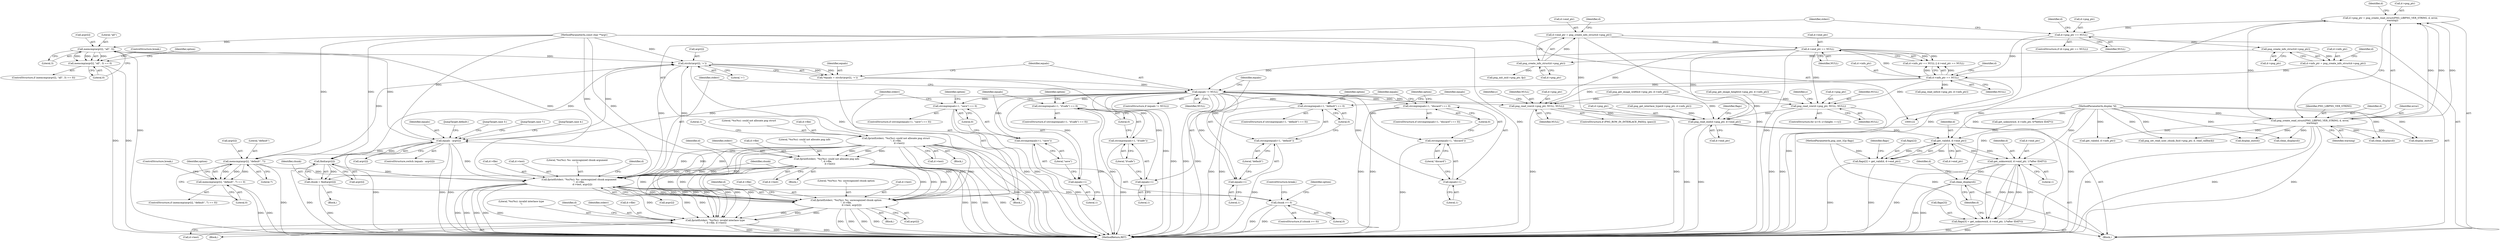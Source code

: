 digraph "0_Android_9d4853418ab2f754c2b63e091c29c5529b8b86ca_32@API" {
"1000395" [label="(Call,memcmp(argv[i], \"all\", 3))"];
"1000321" [label="(Call,equals - argv[i])"];
"1000251" [label="(Call,equals != NULL)"];
"1000243" [label="(Call,*equals = strchr(argv[i], '='))"];
"1000245" [label="(Call,strchr(argv[i], '='))"];
"1000395" [label="(Call,memcmp(argv[i], \"all\", 3))"];
"1000125" [label="(MethodParameterIn,const char **argv)"];
"1000330" [label="(Call,find(argv[i]))"];
"1000372" [label="(Call,memcmp(argv[i], \"default\", 7))"];
"1000439" [label="(Call,fprintf(stderr, \"%s(%s): %s: unrecognized chunk argument\n\", d->file,\n         d->test, argv[i]))"];
"1000165" [label="(Call,fprintf(stderr, \"%s(%s): could not allocate png struct\n\", d->file,\n         d->test))"];
"1000205" [label="(Call,fprintf(stderr, \"%s(%s): could not allocate png info\n\", d->file,\n         d->test))"];
"1000306" [label="(Call,fprintf(stderr, \"%s(%s): %s: unrecognized chunk option\n\", d->file,\n               d->test, argv[i]))"];
"1000199" [label="(Call,d->end_ptr == NULL)"];
"1000184" [label="(Call,d->end_ptr = png_create_info_struct(d->png_ptr))"];
"1000188" [label="(Call,png_create_info_struct(d->png_ptr))"];
"1000180" [label="(Call,png_create_info_struct(d->png_ptr))"];
"1000159" [label="(Call,d->png_ptr == NULL)"];
"1000149" [label="(Call,d->png_ptr = png_create_read_struct(PNG_LIBPNG_VER_STRING, d, error,\n      warning))"];
"1000153" [label="(Call,png_create_read_struct(PNG_LIBPNG_VER_STRING, d, error,\n      warning))"];
"1000127" [label="(MethodParameterIn,display *d)"];
"1000194" [label="(Call,d->info_ptr == NULL)"];
"1000176" [label="(Call,d->info_ptr = png_create_info_struct(d->png_ptr))"];
"1000258" [label="(Call,strcmp(equals+1, \"default\") == 0)"];
"1000259" [label="(Call,strcmp(equals+1, \"default\"))"];
"1000260" [label="(Call,equals+1)"];
"1000270" [label="(Call,strcmp(equals+1, \"discard\") == 0)"];
"1000271" [label="(Call,strcmp(equals+1, \"discard\"))"];
"1000272" [label="(Call,equals+1)"];
"1000282" [label="(Call,strcmp(equals+1, \"if-safe\") == 0)"];
"1000283" [label="(Call,strcmp(equals+1, \"if-safe\"))"];
"1000284" [label="(Call,equals+1)"];
"1000294" [label="(Call,strcmp(equals+1, \"save\") == 0)"];
"1000295" [label="(Call,strcmp(equals+1, \"save\"))"];
"1000296" [label="(Call,equals+1)"];
"1000328" [label="(Call,chunk = find(argv[i]))"];
"1000335" [label="(Call,chunk >= 0)"];
"1000480" [label="(Call,fprintf(stderr, \"%s(%s): invalid interlace type\n\", d->file, d->test))"];
"1000371" [label="(Call,memcmp(argv[i], \"default\", 7) == 0)"];
"1000394" [label="(Call,memcmp(argv[i], \"all\", 3) == 0)"];
"1000565" [label="(Call,png_read_row(d->png_ptr, NULL, NULL))"];
"1000589" [label="(Call,png_read_end(d->png_ptr, d->end_ptr))"];
"1000630" [label="(Call,get_valid(d, d->end_ptr))"];
"1000626" [label="(Call,flags[2] = get_valid(d, d->end_ptr))"];
"1000639" [label="(Call,get_unknown(d, d->end_ptr, 1/*after IDAT*/))"];
"1000635" [label="(Call,flags[3] = get_unknown(d, d->end_ptr, 1/*after IDAT*/))"];
"1000645" [label="(Call,clean_display(d))"];
"1000583" [label="(Call,png_read_row(d->png_ptr, NULL, NULL))"];
"1000326" [label="(Block,)"];
"1000486" [label="(Call,d->test)"];
"1000243" [label="(Call,*equals = strchr(argv[i], '='))"];
"1000445" [label="(Call,d->test)"];
"1000315" [label="(Call,argv[i])"];
"1000258" [label="(Call,strcmp(equals+1, \"default\") == 0)"];
"1000646" [label="(Identifier,d)"];
"1000186" [label="(Identifier,d)"];
"1000257" [label="(ControlStructure,if (strcmp(equals+1, \"default\") == 0))"];
"1000273" [label="(Identifier,equals)"];
"1000270" [label="(Call,strcmp(equals+1, \"discard\") == 0)"];
"1000373" [label="(Call,argv[i])"];
"1000156" [label="(Identifier,error)"];
"1000468" [label="(Block,)"];
"1000636" [label="(Call,flags[3])"];
"1000271" [label="(Call,strcmp(equals+1, \"discard\"))"];
"1000290" [label="(Identifier,option)"];
"1000609" [label="(Call,get_unknown(d, d->info_ptr, 0/*before IDAT*/))"];
"1000441" [label="(Literal,\"%s(%s): %s: unrecognized chunk argument\n\")"];
"1000211" [label="(Call,d->test)"];
"1000178" [label="(Identifier,d)"];
"1000461" [label="(Call,png_get_interlace_type(d->png_ptr, d->info_ptr))"];
"1000635" [label="(Call,flags[3] = get_unknown(d, d->end_ptr, 1/*after IDAT*/))"];
"1000275" [label="(Literal,\"discard\")"];
"1000587" [label="(Identifier,NULL)"];
"1000241" [label="(Block,)"];
"1000195" [label="(Call,d->info_ptr)"];
"1000154" [label="(Identifier,PNG_LIBPNG_VER_STRING)"];
"1000306" [label="(Call,fprintf(stderr, \"%s(%s): %s: unrecognized chunk option\n\", d->file,\n               d->test, argv[i]))"];
"1000176" [label="(Call,d->info_ptr = png_create_info_struct(d->png_ptr))"];
"1000639" [label="(Call,get_unknown(d, d->end_ptr, 1/*after IDAT*/))"];
"1000395" [label="(Call,memcmp(argv[i], \"all\", 3))"];
"1000328" [label="(Call,chunk = find(argv[i]))"];
"1000126" [label="(MethodParameterIn,png_uint_32p flags)"];
"1000637" [label="(Identifier,flags)"];
"1000287" [label="(Literal,\"if-safe\")"];
"1000321" [label="(Call,equals - argv[i])"];
"1000319" [label="(Identifier,d)"];
"1000649" [label="(Identifier,d)"];
"1000401" [label="(Literal,0)"];
"1000593" [label="(Call,d->end_ptr)"];
"1000334" [label="(ControlStructure,if (chunk >= 0))"];
"1000335" [label="(Call,chunk >= 0)"];
"1000177" [label="(Call,d->info_ptr)"];
"1000252" [label="(Identifier,equals)"];
"1000331" [label="(Call,argv[i])"];
"1000371" [label="(Call,memcmp(argv[i], \"default\", 7) == 0)"];
"1000167" [label="(Literal,\"%s(%s): could not allocate png struct\n\")"];
"1000215" [label="(Identifier,d)"];
"1000297" [label="(Identifier,equals)"];
"1000483" [label="(Call,d->file)"];
"1000205" [label="(Call,fprintf(stderr, \"%s(%s): could not allocate png info\n\", d->file,\n         d->test))"];
"1000206" [label="(Identifier,stderr)"];
"1000171" [label="(Call,d->test)"];
"1000323" [label="(Call,argv[i])"];
"1000189" [label="(Call,d->png_ptr)"];
"1000251" [label="(Call,equals != NULL)"];
"1000453" [label="(Call,png_read_info(d->png_ptr, d->info_ptr))"];
"1000161" [label="(Identifier,d)"];
"1000626" [label="(Call,flags[2] = get_valid(d, d->end_ptr))"];
"1000164" [label="(Block,)"];
"1000309" [label="(Call,d->file)"];
"1000160" [label="(Call,d->png_ptr)"];
"1000308" [label="(Literal,\"%s(%s): %s: unrecognized chunk option\n\")"];
"1000631" [label="(Identifier,d)"];
"1000200" [label="(Call,d->end_ptr)"];
"1000264" [label="(Literal,0)"];
"1000245" [label="(Call,strchr(argv[i], '='))"];
"1000452" [label="(Identifier,d)"];
"1000341" [label="(Identifier,option)"];
"1000489" [label="(Call,clean_display(d))"];
"1000588" [label="(Identifier,NULL)"];
"1000168" [label="(Call,d->file)"];
"1000451" [label="(Call,display_exit(d))"];
"1000149" [label="(Call,d->png_ptr = png_create_read_struct(PNG_LIBPNG_VER_STRING, d, error,\n      warning))"];
"1000400" [label="(Literal,3)"];
"1000244" [label="(Identifier,equals)"];
"1000272" [label="(Call,equals+1)"];
"1000263" [label="(Literal,\"default\")"];
"1000288" [label="(Literal,0)"];
"1000260" [label="(Call,equals+1)"];
"1000644" [label="(Literal,1)"];
"1000405" [label="(Identifier,option)"];
"1000378" [label="(Literal,0)"];
"1000523" [label="(Call,png_get_image_width(d->png_ptr, d->info_ptr))"];
"1000318" [label="(Call,display_exit(d))"];
"1000296" [label="(Call,equals+1)"];
"1000285" [label="(Identifier,equals)"];
"1000436" [label="(ControlStructure,break;)"];
"1000482" [label="(Literal,\"%s(%s): invalid interlace type\n\")"];
"1000175" [label="(Literal,1)"];
"1000250" [label="(ControlStructure,if (equals != NULL))"];
"1000370" [label="(ControlStructure,if (memcmp(argv[i], \"default\", 7) == 0))"];
"1000437" [label="(JumpTarget,default:)"];
"1000330" [label="(Call,find(argv[i]))"];
"1000490" [label="(Identifier,d)"];
"1000281" [label="(ControlStructure,if (strcmp(equals+1, \"if-safe\") == 0))"];
"1000294" [label="(Call,strcmp(equals+1, \"save\") == 0)"];
"1000372" [label="(Call,memcmp(argv[i], \"default\", 7))"];
"1000249" [label="(Literal,'=')"];
"1000448" [label="(Call,argv[i])"];
"1000600" [label="(Call,get_valid(d, d->info_ptr))"];
"1000157" [label="(Identifier,warning)"];
"1000155" [label="(Identifier,d)"];
"1000204" [label="(Block,)"];
"1000305" [label="(Block,)"];
"1000574" [label="(ControlStructure,for (y=0; y<height; ++y))"];
"1000480" [label="(Call,fprintf(stderr, \"%s(%s): invalid interlace type\n\", d->file, d->test))"];
"1000337" [label="(Literal,0)"];
"1000320" [label="(ControlStructure,switch (equals - argv[i]))"];
"1000376" [label="(Literal,\"default\")"];
"1000299" [label="(Literal,\"save\")"];
"1000393" [label="(ControlStructure,if (memcmp(argv[i], \"all\", 3) == 0))"];
"1000153" [label="(Call,png_create_read_struct(PNG_LIBPNG_VER_STRING, d, error,\n      warning))"];
"1000300" [label="(Literal,0)"];
"1000560" [label="(Identifier,y)"];
"1000127" [label="(MethodParameterIn,display *d)"];
"1000282" [label="(Call,strcmp(equals+1, \"if-safe\") == 0)"];
"1000269" [label="(ControlStructure,if (strcmp(equals+1, \"discard\") == 0))"];
"1000329" [label="(Identifier,chunk)"];
"1000253" [label="(Identifier,NULL)"];
"1000283" [label="(Call,strcmp(equals+1, \"if-safe\"))"];
"1000368" [label="(ControlStructure,break;)"];
"1000274" [label="(Literal,1)"];
"1000276" [label="(Literal,0)"];
"1000150" [label="(Call,d->png_ptr)"];
"1000336" [label="(Identifier,chunk)"];
"1000394" [label="(Call,memcmp(argv[i], \"all\", 3) == 0)"];
"1000259" [label="(Call,strcmp(equals+1, \"default\"))"];
"1000158" [label="(ControlStructure,if (d->png_ptr == NULL))"];
"1000208" [label="(Call,d->file)"];
"1000262" [label="(Literal,1)"];
"1000582" [label="(Identifier,y)"];
"1000392" [label="(JumpTarget,case 3:)"];
"1000569" [label="(Identifier,NULL)"];
"1000369" [label="(JumpTarget,case 7:)"];
"1000641" [label="(Call,d->end_ptr)"];
"1000439" [label="(Call,fprintf(stderr, \"%s(%s): %s: unrecognized chunk argument\n\", d->file,\n         d->test, argv[i]))"];
"1000327" [label="(JumpTarget,case 4:)"];
"1000278" [label="(Identifier,option)"];
"1000166" [label="(Identifier,stderr)"];
"1000481" [label="(Identifier,stderr)"];
"1000188" [label="(Call,png_create_info_struct(d->png_ptr))"];
"1000307" [label="(Identifier,stderr)"];
"1000198" [label="(Identifier,NULL)"];
"1000382" [label="(Identifier,option)"];
"1000196" [label="(Identifier,d)"];
"1000570" [label="(Identifier,NULL)"];
"1000246" [label="(Call,argv[i])"];
"1000584" [label="(Call,d->png_ptr)"];
"1000194" [label="(Call,d->info_ptr == NULL)"];
"1000627" [label="(Call,flags[2])"];
"1000180" [label="(Call,png_create_info_struct(d->png_ptr))"];
"1000284" [label="(Call,equals+1)"];
"1000225" [label="(Call,png_set_read_user_chunk_fn(d->png_ptr, d, read_callback))"];
"1000565" [label="(Call,png_read_row(d->png_ptr, NULL, NULL))"];
"1000295" [label="(Call,strcmp(equals+1, \"save\"))"];
"1000165" [label="(Call,fprintf(stderr, \"%s(%s): could not allocate png struct\n\", d->file,\n         d->test))"];
"1000286" [label="(Literal,1)"];
"1000184" [label="(Call,d->end_ptr = png_create_info_struct(d->png_ptr))"];
"1000589" [label="(Call,png_read_end(d->png_ptr, d->end_ptr))"];
"1000214" [label="(Call,clean_display(d))"];
"1000203" [label="(Identifier,NULL)"];
"1000298" [label="(Literal,1)"];
"1000312" [label="(Call,d->test)"];
"1000391" [label="(ControlStructure,break;)"];
"1000561" [label="(ControlStructure,if (PNG_ROW_IN_INTERLACE_PASS(y, ipass)))"];
"1000396" [label="(Call,argv[i])"];
"1000129" [label="(Block,)"];
"1000266" [label="(Identifier,option)"];
"1000207" [label="(Literal,\"%s(%s): could not allocate png info\n\")"];
"1000508" [label="(Call,png_get_image_height(d->png_ptr, d->info_ptr))"];
"1000159" [label="(Call,d->png_ptr == NULL)"];
"1000125" [label="(MethodParameterIn,const char **argv)"];
"1000632" [label="(Call,d->end_ptr)"];
"1000377" [label="(Literal,7)"];
"1000630" [label="(Call,get_valid(d, d->end_ptr))"];
"1000293" [label="(ControlStructure,if (strcmp(equals+1, \"save\") == 0))"];
"1000322" [label="(Identifier,equals)"];
"1000163" [label="(Identifier,NULL)"];
"1000399" [label="(Literal,\"all\")"];
"1000645" [label="(Call,clean_display(d))"];
"1000201" [label="(Identifier,d)"];
"1000598" [label="(Identifier,flags)"];
"1000261" [label="(Identifier,equals)"];
"1000440" [label="(Identifier,stderr)"];
"1000651" [label="(MethodReturn,RET)"];
"1000218" [label="(Call,png_init_io(d->png_ptr, fp))"];
"1000566" [label="(Call,d->png_ptr)"];
"1000640" [label="(Identifier,d)"];
"1000442" [label="(Call,d->file)"];
"1000185" [label="(Call,d->end_ptr)"];
"1000199" [label="(Call,d->end_ptr == NULL)"];
"1000193" [label="(Call,d->info_ptr == NULL || d->end_ptr == NULL)"];
"1000583" [label="(Call,png_read_row(d->png_ptr, NULL, NULL))"];
"1000590" [label="(Call,d->png_ptr)"];
"1000181" [label="(Call,d->png_ptr)"];
"1000302" [label="(Identifier,option)"];
"1000395" -> "1000394"  [label="AST: "];
"1000395" -> "1000400"  [label="CFG: "];
"1000396" -> "1000395"  [label="AST: "];
"1000399" -> "1000395"  [label="AST: "];
"1000400" -> "1000395"  [label="AST: "];
"1000401" -> "1000395"  [label="CFG: "];
"1000395" -> "1000651"  [label="DDG: "];
"1000395" -> "1000245"  [label="DDG: "];
"1000395" -> "1000394"  [label="DDG: "];
"1000395" -> "1000394"  [label="DDG: "];
"1000395" -> "1000394"  [label="DDG: "];
"1000321" -> "1000395"  [label="DDG: "];
"1000125" -> "1000395"  [label="DDG: "];
"1000395" -> "1000439"  [label="DDG: "];
"1000321" -> "1000320"  [label="AST: "];
"1000321" -> "1000323"  [label="CFG: "];
"1000322" -> "1000321"  [label="AST: "];
"1000323" -> "1000321"  [label="AST: "];
"1000327" -> "1000321"  [label="CFG: "];
"1000369" -> "1000321"  [label="CFG: "];
"1000392" -> "1000321"  [label="CFG: "];
"1000437" -> "1000321"  [label="CFG: "];
"1000321" -> "1000651"  [label="DDG: "];
"1000321" -> "1000651"  [label="DDG: "];
"1000321" -> "1000651"  [label="DDG: "];
"1000251" -> "1000321"  [label="DDG: "];
"1000306" -> "1000321"  [label="DDG: "];
"1000245" -> "1000321"  [label="DDG: "];
"1000125" -> "1000321"  [label="DDG: "];
"1000321" -> "1000330"  [label="DDG: "];
"1000321" -> "1000372"  [label="DDG: "];
"1000321" -> "1000439"  [label="DDG: "];
"1000251" -> "1000250"  [label="AST: "];
"1000251" -> "1000253"  [label="CFG: "];
"1000252" -> "1000251"  [label="AST: "];
"1000253" -> "1000251"  [label="AST: "];
"1000261" -> "1000251"  [label="CFG: "];
"1000440" -> "1000251"  [label="CFG: "];
"1000251" -> "1000651"  [label="DDG: "];
"1000251" -> "1000651"  [label="DDG: "];
"1000251" -> "1000651"  [label="DDG: "];
"1000243" -> "1000251"  [label="DDG: "];
"1000199" -> "1000251"  [label="DDG: "];
"1000194" -> "1000251"  [label="DDG: "];
"1000251" -> "1000258"  [label="DDG: "];
"1000251" -> "1000259"  [label="DDG: "];
"1000251" -> "1000260"  [label="DDG: "];
"1000251" -> "1000270"  [label="DDG: "];
"1000251" -> "1000271"  [label="DDG: "];
"1000251" -> "1000272"  [label="DDG: "];
"1000251" -> "1000282"  [label="DDG: "];
"1000251" -> "1000283"  [label="DDG: "];
"1000251" -> "1000284"  [label="DDG: "];
"1000251" -> "1000294"  [label="DDG: "];
"1000251" -> "1000295"  [label="DDG: "];
"1000251" -> "1000296"  [label="DDG: "];
"1000251" -> "1000565"  [label="DDG: "];
"1000251" -> "1000583"  [label="DDG: "];
"1000243" -> "1000241"  [label="AST: "];
"1000243" -> "1000245"  [label="CFG: "];
"1000244" -> "1000243"  [label="AST: "];
"1000245" -> "1000243"  [label="AST: "];
"1000252" -> "1000243"  [label="CFG: "];
"1000243" -> "1000651"  [label="DDG: "];
"1000245" -> "1000243"  [label="DDG: "];
"1000245" -> "1000243"  [label="DDG: "];
"1000245" -> "1000249"  [label="CFG: "];
"1000246" -> "1000245"  [label="AST: "];
"1000249" -> "1000245"  [label="AST: "];
"1000330" -> "1000245"  [label="DDG: "];
"1000372" -> "1000245"  [label="DDG: "];
"1000439" -> "1000245"  [label="DDG: "];
"1000125" -> "1000245"  [label="DDG: "];
"1000245" -> "1000306"  [label="DDG: "];
"1000245" -> "1000439"  [label="DDG: "];
"1000125" -> "1000122"  [label="AST: "];
"1000125" -> "1000651"  [label="DDG: "];
"1000125" -> "1000306"  [label="DDG: "];
"1000125" -> "1000330"  [label="DDG: "];
"1000125" -> "1000372"  [label="DDG: "];
"1000125" -> "1000439"  [label="DDG: "];
"1000330" -> "1000328"  [label="AST: "];
"1000330" -> "1000331"  [label="CFG: "];
"1000331" -> "1000330"  [label="AST: "];
"1000328" -> "1000330"  [label="CFG: "];
"1000330" -> "1000651"  [label="DDG: "];
"1000330" -> "1000328"  [label="DDG: "];
"1000330" -> "1000439"  [label="DDG: "];
"1000372" -> "1000371"  [label="AST: "];
"1000372" -> "1000377"  [label="CFG: "];
"1000373" -> "1000372"  [label="AST: "];
"1000376" -> "1000372"  [label="AST: "];
"1000377" -> "1000372"  [label="AST: "];
"1000378" -> "1000372"  [label="CFG: "];
"1000372" -> "1000651"  [label="DDG: "];
"1000372" -> "1000371"  [label="DDG: "];
"1000372" -> "1000371"  [label="DDG: "];
"1000372" -> "1000371"  [label="DDG: "];
"1000372" -> "1000439"  [label="DDG: "];
"1000439" -> "1000241"  [label="AST: "];
"1000439" -> "1000448"  [label="CFG: "];
"1000440" -> "1000439"  [label="AST: "];
"1000441" -> "1000439"  [label="AST: "];
"1000442" -> "1000439"  [label="AST: "];
"1000445" -> "1000439"  [label="AST: "];
"1000448" -> "1000439"  [label="AST: "];
"1000452" -> "1000439"  [label="CFG: "];
"1000439" -> "1000651"  [label="DDG: "];
"1000439" -> "1000651"  [label="DDG: "];
"1000439" -> "1000651"  [label="DDG: "];
"1000439" -> "1000651"  [label="DDG: "];
"1000439" -> "1000651"  [label="DDG: "];
"1000439" -> "1000306"  [label="DDG: "];
"1000439" -> "1000306"  [label="DDG: "];
"1000439" -> "1000306"  [label="DDG: "];
"1000165" -> "1000439"  [label="DDG: "];
"1000165" -> "1000439"  [label="DDG: "];
"1000165" -> "1000439"  [label="DDG: "];
"1000205" -> "1000439"  [label="DDG: "];
"1000205" -> "1000439"  [label="DDG: "];
"1000205" -> "1000439"  [label="DDG: "];
"1000306" -> "1000439"  [label="DDG: "];
"1000306" -> "1000439"  [label="DDG: "];
"1000306" -> "1000439"  [label="DDG: "];
"1000439" -> "1000480"  [label="DDG: "];
"1000439" -> "1000480"  [label="DDG: "];
"1000439" -> "1000480"  [label="DDG: "];
"1000165" -> "1000164"  [label="AST: "];
"1000165" -> "1000171"  [label="CFG: "];
"1000166" -> "1000165"  [label="AST: "];
"1000167" -> "1000165"  [label="AST: "];
"1000168" -> "1000165"  [label="AST: "];
"1000171" -> "1000165"  [label="AST: "];
"1000175" -> "1000165"  [label="CFG: "];
"1000165" -> "1000651"  [label="DDG: "];
"1000165" -> "1000651"  [label="DDG: "];
"1000165" -> "1000651"  [label="DDG: "];
"1000165" -> "1000651"  [label="DDG: "];
"1000165" -> "1000205"  [label="DDG: "];
"1000165" -> "1000205"  [label="DDG: "];
"1000165" -> "1000205"  [label="DDG: "];
"1000165" -> "1000306"  [label="DDG: "];
"1000165" -> "1000306"  [label="DDG: "];
"1000165" -> "1000306"  [label="DDG: "];
"1000165" -> "1000480"  [label="DDG: "];
"1000165" -> "1000480"  [label="DDG: "];
"1000165" -> "1000480"  [label="DDG: "];
"1000205" -> "1000204"  [label="AST: "];
"1000205" -> "1000211"  [label="CFG: "];
"1000206" -> "1000205"  [label="AST: "];
"1000207" -> "1000205"  [label="AST: "];
"1000208" -> "1000205"  [label="AST: "];
"1000211" -> "1000205"  [label="AST: "];
"1000215" -> "1000205"  [label="CFG: "];
"1000205" -> "1000651"  [label="DDG: "];
"1000205" -> "1000651"  [label="DDG: "];
"1000205" -> "1000651"  [label="DDG: "];
"1000205" -> "1000651"  [label="DDG: "];
"1000205" -> "1000306"  [label="DDG: "];
"1000205" -> "1000306"  [label="DDG: "];
"1000205" -> "1000306"  [label="DDG: "];
"1000205" -> "1000480"  [label="DDG: "];
"1000205" -> "1000480"  [label="DDG: "];
"1000205" -> "1000480"  [label="DDG: "];
"1000306" -> "1000305"  [label="AST: "];
"1000306" -> "1000315"  [label="CFG: "];
"1000307" -> "1000306"  [label="AST: "];
"1000308" -> "1000306"  [label="AST: "];
"1000309" -> "1000306"  [label="AST: "];
"1000312" -> "1000306"  [label="AST: "];
"1000315" -> "1000306"  [label="AST: "];
"1000319" -> "1000306"  [label="CFG: "];
"1000306" -> "1000651"  [label="DDG: "];
"1000306" -> "1000651"  [label="DDG: "];
"1000306" -> "1000651"  [label="DDG: "];
"1000306" -> "1000651"  [label="DDG: "];
"1000306" -> "1000480"  [label="DDG: "];
"1000306" -> "1000480"  [label="DDG: "];
"1000306" -> "1000480"  [label="DDG: "];
"1000199" -> "1000193"  [label="AST: "];
"1000199" -> "1000203"  [label="CFG: "];
"1000200" -> "1000199"  [label="AST: "];
"1000203" -> "1000199"  [label="AST: "];
"1000193" -> "1000199"  [label="CFG: "];
"1000199" -> "1000651"  [label="DDG: "];
"1000199" -> "1000193"  [label="DDG: "];
"1000199" -> "1000193"  [label="DDG: "];
"1000184" -> "1000199"  [label="DDG: "];
"1000194" -> "1000199"  [label="DDG: "];
"1000199" -> "1000565"  [label="DDG: "];
"1000199" -> "1000583"  [label="DDG: "];
"1000199" -> "1000589"  [label="DDG: "];
"1000184" -> "1000129"  [label="AST: "];
"1000184" -> "1000188"  [label="CFG: "];
"1000185" -> "1000184"  [label="AST: "];
"1000188" -> "1000184"  [label="AST: "];
"1000196" -> "1000184"  [label="CFG: "];
"1000184" -> "1000651"  [label="DDG: "];
"1000188" -> "1000184"  [label="DDG: "];
"1000184" -> "1000589"  [label="DDG: "];
"1000188" -> "1000189"  [label="CFG: "];
"1000189" -> "1000188"  [label="AST: "];
"1000180" -> "1000188"  [label="DDG: "];
"1000188" -> "1000218"  [label="DDG: "];
"1000180" -> "1000176"  [label="AST: "];
"1000180" -> "1000181"  [label="CFG: "];
"1000181" -> "1000180"  [label="AST: "];
"1000176" -> "1000180"  [label="CFG: "];
"1000180" -> "1000176"  [label="DDG: "];
"1000159" -> "1000180"  [label="DDG: "];
"1000159" -> "1000158"  [label="AST: "];
"1000159" -> "1000163"  [label="CFG: "];
"1000160" -> "1000159"  [label="AST: "];
"1000163" -> "1000159"  [label="AST: "];
"1000166" -> "1000159"  [label="CFG: "];
"1000178" -> "1000159"  [label="CFG: "];
"1000159" -> "1000651"  [label="DDG: "];
"1000149" -> "1000159"  [label="DDG: "];
"1000159" -> "1000194"  [label="DDG: "];
"1000149" -> "1000129"  [label="AST: "];
"1000149" -> "1000153"  [label="CFG: "];
"1000150" -> "1000149"  [label="AST: "];
"1000153" -> "1000149"  [label="AST: "];
"1000161" -> "1000149"  [label="CFG: "];
"1000149" -> "1000651"  [label="DDG: "];
"1000153" -> "1000149"  [label="DDG: "];
"1000153" -> "1000149"  [label="DDG: "];
"1000153" -> "1000149"  [label="DDG: "];
"1000153" -> "1000149"  [label="DDG: "];
"1000153" -> "1000157"  [label="CFG: "];
"1000154" -> "1000153"  [label="AST: "];
"1000155" -> "1000153"  [label="AST: "];
"1000156" -> "1000153"  [label="AST: "];
"1000157" -> "1000153"  [label="AST: "];
"1000153" -> "1000651"  [label="DDG: "];
"1000153" -> "1000651"  [label="DDG: "];
"1000153" -> "1000651"  [label="DDG: "];
"1000127" -> "1000153"  [label="DDG: "];
"1000153" -> "1000214"  [label="DDG: "];
"1000153" -> "1000225"  [label="DDG: "];
"1000153" -> "1000318"  [label="DDG: "];
"1000153" -> "1000451"  [label="DDG: "];
"1000153" -> "1000489"  [label="DDG: "];
"1000153" -> "1000600"  [label="DDG: "];
"1000127" -> "1000122"  [label="AST: "];
"1000127" -> "1000651"  [label="DDG: "];
"1000127" -> "1000214"  [label="DDG: "];
"1000127" -> "1000225"  [label="DDG: "];
"1000127" -> "1000318"  [label="DDG: "];
"1000127" -> "1000451"  [label="DDG: "];
"1000127" -> "1000489"  [label="DDG: "];
"1000127" -> "1000600"  [label="DDG: "];
"1000127" -> "1000609"  [label="DDG: "];
"1000127" -> "1000630"  [label="DDG: "];
"1000127" -> "1000639"  [label="DDG: "];
"1000127" -> "1000645"  [label="DDG: "];
"1000194" -> "1000193"  [label="AST: "];
"1000194" -> "1000198"  [label="CFG: "];
"1000195" -> "1000194"  [label="AST: "];
"1000198" -> "1000194"  [label="AST: "];
"1000201" -> "1000194"  [label="CFG: "];
"1000193" -> "1000194"  [label="CFG: "];
"1000194" -> "1000651"  [label="DDG: "];
"1000194" -> "1000193"  [label="DDG: "];
"1000194" -> "1000193"  [label="DDG: "];
"1000176" -> "1000194"  [label="DDG: "];
"1000194" -> "1000453"  [label="DDG: "];
"1000194" -> "1000565"  [label="DDG: "];
"1000194" -> "1000583"  [label="DDG: "];
"1000176" -> "1000129"  [label="AST: "];
"1000177" -> "1000176"  [label="AST: "];
"1000186" -> "1000176"  [label="CFG: "];
"1000258" -> "1000257"  [label="AST: "];
"1000258" -> "1000264"  [label="CFG: "];
"1000259" -> "1000258"  [label="AST: "];
"1000264" -> "1000258"  [label="AST: "];
"1000266" -> "1000258"  [label="CFG: "];
"1000273" -> "1000258"  [label="CFG: "];
"1000258" -> "1000651"  [label="DDG: "];
"1000258" -> "1000651"  [label="DDG: "];
"1000259" -> "1000263"  [label="CFG: "];
"1000260" -> "1000259"  [label="AST: "];
"1000263" -> "1000259"  [label="AST: "];
"1000264" -> "1000259"  [label="CFG: "];
"1000259" -> "1000651"  [label="DDG: "];
"1000260" -> "1000262"  [label="CFG: "];
"1000261" -> "1000260"  [label="AST: "];
"1000262" -> "1000260"  [label="AST: "];
"1000263" -> "1000260"  [label="CFG: "];
"1000270" -> "1000269"  [label="AST: "];
"1000270" -> "1000276"  [label="CFG: "];
"1000271" -> "1000270"  [label="AST: "];
"1000276" -> "1000270"  [label="AST: "];
"1000278" -> "1000270"  [label="CFG: "];
"1000285" -> "1000270"  [label="CFG: "];
"1000270" -> "1000651"  [label="DDG: "];
"1000270" -> "1000651"  [label="DDG: "];
"1000271" -> "1000275"  [label="CFG: "];
"1000272" -> "1000271"  [label="AST: "];
"1000275" -> "1000271"  [label="AST: "];
"1000276" -> "1000271"  [label="CFG: "];
"1000271" -> "1000651"  [label="DDG: "];
"1000272" -> "1000274"  [label="CFG: "];
"1000273" -> "1000272"  [label="AST: "];
"1000274" -> "1000272"  [label="AST: "];
"1000275" -> "1000272"  [label="CFG: "];
"1000282" -> "1000281"  [label="AST: "];
"1000282" -> "1000288"  [label="CFG: "];
"1000283" -> "1000282"  [label="AST: "];
"1000288" -> "1000282"  [label="AST: "];
"1000290" -> "1000282"  [label="CFG: "];
"1000297" -> "1000282"  [label="CFG: "];
"1000282" -> "1000651"  [label="DDG: "];
"1000282" -> "1000651"  [label="DDG: "];
"1000283" -> "1000287"  [label="CFG: "];
"1000284" -> "1000283"  [label="AST: "];
"1000287" -> "1000283"  [label="AST: "];
"1000288" -> "1000283"  [label="CFG: "];
"1000283" -> "1000651"  [label="DDG: "];
"1000284" -> "1000286"  [label="CFG: "];
"1000285" -> "1000284"  [label="AST: "];
"1000286" -> "1000284"  [label="AST: "];
"1000287" -> "1000284"  [label="CFG: "];
"1000294" -> "1000293"  [label="AST: "];
"1000294" -> "1000300"  [label="CFG: "];
"1000295" -> "1000294"  [label="AST: "];
"1000300" -> "1000294"  [label="AST: "];
"1000302" -> "1000294"  [label="CFG: "];
"1000307" -> "1000294"  [label="CFG: "];
"1000294" -> "1000651"  [label="DDG: "];
"1000294" -> "1000651"  [label="DDG: "];
"1000295" -> "1000299"  [label="CFG: "];
"1000296" -> "1000295"  [label="AST: "];
"1000299" -> "1000295"  [label="AST: "];
"1000300" -> "1000295"  [label="CFG: "];
"1000295" -> "1000651"  [label="DDG: "];
"1000296" -> "1000298"  [label="CFG: "];
"1000297" -> "1000296"  [label="AST: "];
"1000298" -> "1000296"  [label="AST: "];
"1000299" -> "1000296"  [label="CFG: "];
"1000328" -> "1000326"  [label="AST: "];
"1000329" -> "1000328"  [label="AST: "];
"1000336" -> "1000328"  [label="CFG: "];
"1000328" -> "1000651"  [label="DDG: "];
"1000328" -> "1000335"  [label="DDG: "];
"1000335" -> "1000334"  [label="AST: "];
"1000335" -> "1000337"  [label="CFG: "];
"1000336" -> "1000335"  [label="AST: "];
"1000337" -> "1000335"  [label="AST: "];
"1000341" -> "1000335"  [label="CFG: "];
"1000368" -> "1000335"  [label="CFG: "];
"1000335" -> "1000651"  [label="DDG: "];
"1000335" -> "1000651"  [label="DDG: "];
"1000480" -> "1000468"  [label="AST: "];
"1000480" -> "1000486"  [label="CFG: "];
"1000481" -> "1000480"  [label="AST: "];
"1000482" -> "1000480"  [label="AST: "];
"1000483" -> "1000480"  [label="AST: "];
"1000486" -> "1000480"  [label="AST: "];
"1000490" -> "1000480"  [label="CFG: "];
"1000480" -> "1000651"  [label="DDG: "];
"1000480" -> "1000651"  [label="DDG: "];
"1000480" -> "1000651"  [label="DDG: "];
"1000480" -> "1000651"  [label="DDG: "];
"1000371" -> "1000370"  [label="AST: "];
"1000371" -> "1000378"  [label="CFG: "];
"1000378" -> "1000371"  [label="AST: "];
"1000382" -> "1000371"  [label="CFG: "];
"1000391" -> "1000371"  [label="CFG: "];
"1000371" -> "1000651"  [label="DDG: "];
"1000371" -> "1000651"  [label="DDG: "];
"1000394" -> "1000393"  [label="AST: "];
"1000394" -> "1000401"  [label="CFG: "];
"1000401" -> "1000394"  [label="AST: "];
"1000405" -> "1000394"  [label="CFG: "];
"1000436" -> "1000394"  [label="CFG: "];
"1000394" -> "1000651"  [label="DDG: "];
"1000394" -> "1000651"  [label="DDG: "];
"1000565" -> "1000561"  [label="AST: "];
"1000565" -> "1000570"  [label="CFG: "];
"1000566" -> "1000565"  [label="AST: "];
"1000569" -> "1000565"  [label="AST: "];
"1000570" -> "1000565"  [label="AST: "];
"1000560" -> "1000565"  [label="CFG: "];
"1000565" -> "1000651"  [label="DDG: "];
"1000565" -> "1000651"  [label="DDG: "];
"1000523" -> "1000565"  [label="DDG: "];
"1000565" -> "1000589"  [label="DDG: "];
"1000589" -> "1000129"  [label="AST: "];
"1000589" -> "1000593"  [label="CFG: "];
"1000590" -> "1000589"  [label="AST: "];
"1000593" -> "1000589"  [label="AST: "];
"1000598" -> "1000589"  [label="CFG: "];
"1000589" -> "1000651"  [label="DDG: "];
"1000589" -> "1000651"  [label="DDG: "];
"1000583" -> "1000589"  [label="DDG: "];
"1000461" -> "1000589"  [label="DDG: "];
"1000508" -> "1000589"  [label="DDG: "];
"1000523" -> "1000589"  [label="DDG: "];
"1000589" -> "1000630"  [label="DDG: "];
"1000630" -> "1000626"  [label="AST: "];
"1000630" -> "1000632"  [label="CFG: "];
"1000631" -> "1000630"  [label="AST: "];
"1000632" -> "1000630"  [label="AST: "];
"1000626" -> "1000630"  [label="CFG: "];
"1000630" -> "1000626"  [label="DDG: "];
"1000630" -> "1000626"  [label="DDG: "];
"1000609" -> "1000630"  [label="DDG: "];
"1000630" -> "1000639"  [label="DDG: "];
"1000630" -> "1000639"  [label="DDG: "];
"1000626" -> "1000129"  [label="AST: "];
"1000627" -> "1000626"  [label="AST: "];
"1000637" -> "1000626"  [label="CFG: "];
"1000626" -> "1000651"  [label="DDG: "];
"1000626" -> "1000651"  [label="DDG: "];
"1000126" -> "1000626"  [label="DDG: "];
"1000639" -> "1000635"  [label="AST: "];
"1000639" -> "1000644"  [label="CFG: "];
"1000640" -> "1000639"  [label="AST: "];
"1000641" -> "1000639"  [label="AST: "];
"1000644" -> "1000639"  [label="AST: "];
"1000635" -> "1000639"  [label="CFG: "];
"1000639" -> "1000651"  [label="DDG: "];
"1000639" -> "1000635"  [label="DDG: "];
"1000639" -> "1000635"  [label="DDG: "];
"1000639" -> "1000635"  [label="DDG: "];
"1000639" -> "1000645"  [label="DDG: "];
"1000635" -> "1000129"  [label="AST: "];
"1000636" -> "1000635"  [label="AST: "];
"1000646" -> "1000635"  [label="CFG: "];
"1000635" -> "1000651"  [label="DDG: "];
"1000635" -> "1000651"  [label="DDG: "];
"1000126" -> "1000635"  [label="DDG: "];
"1000645" -> "1000129"  [label="AST: "];
"1000645" -> "1000646"  [label="CFG: "];
"1000646" -> "1000645"  [label="AST: "];
"1000649" -> "1000645"  [label="CFG: "];
"1000645" -> "1000651"  [label="DDG: "];
"1000645" -> "1000651"  [label="DDG: "];
"1000583" -> "1000574"  [label="AST: "];
"1000583" -> "1000588"  [label="CFG: "];
"1000584" -> "1000583"  [label="AST: "];
"1000587" -> "1000583"  [label="AST: "];
"1000588" -> "1000583"  [label="AST: "];
"1000582" -> "1000583"  [label="CFG: "];
"1000583" -> "1000651"  [label="DDG: "];
"1000583" -> "1000651"  [label="DDG: "];
"1000508" -> "1000583"  [label="DDG: "];
}
